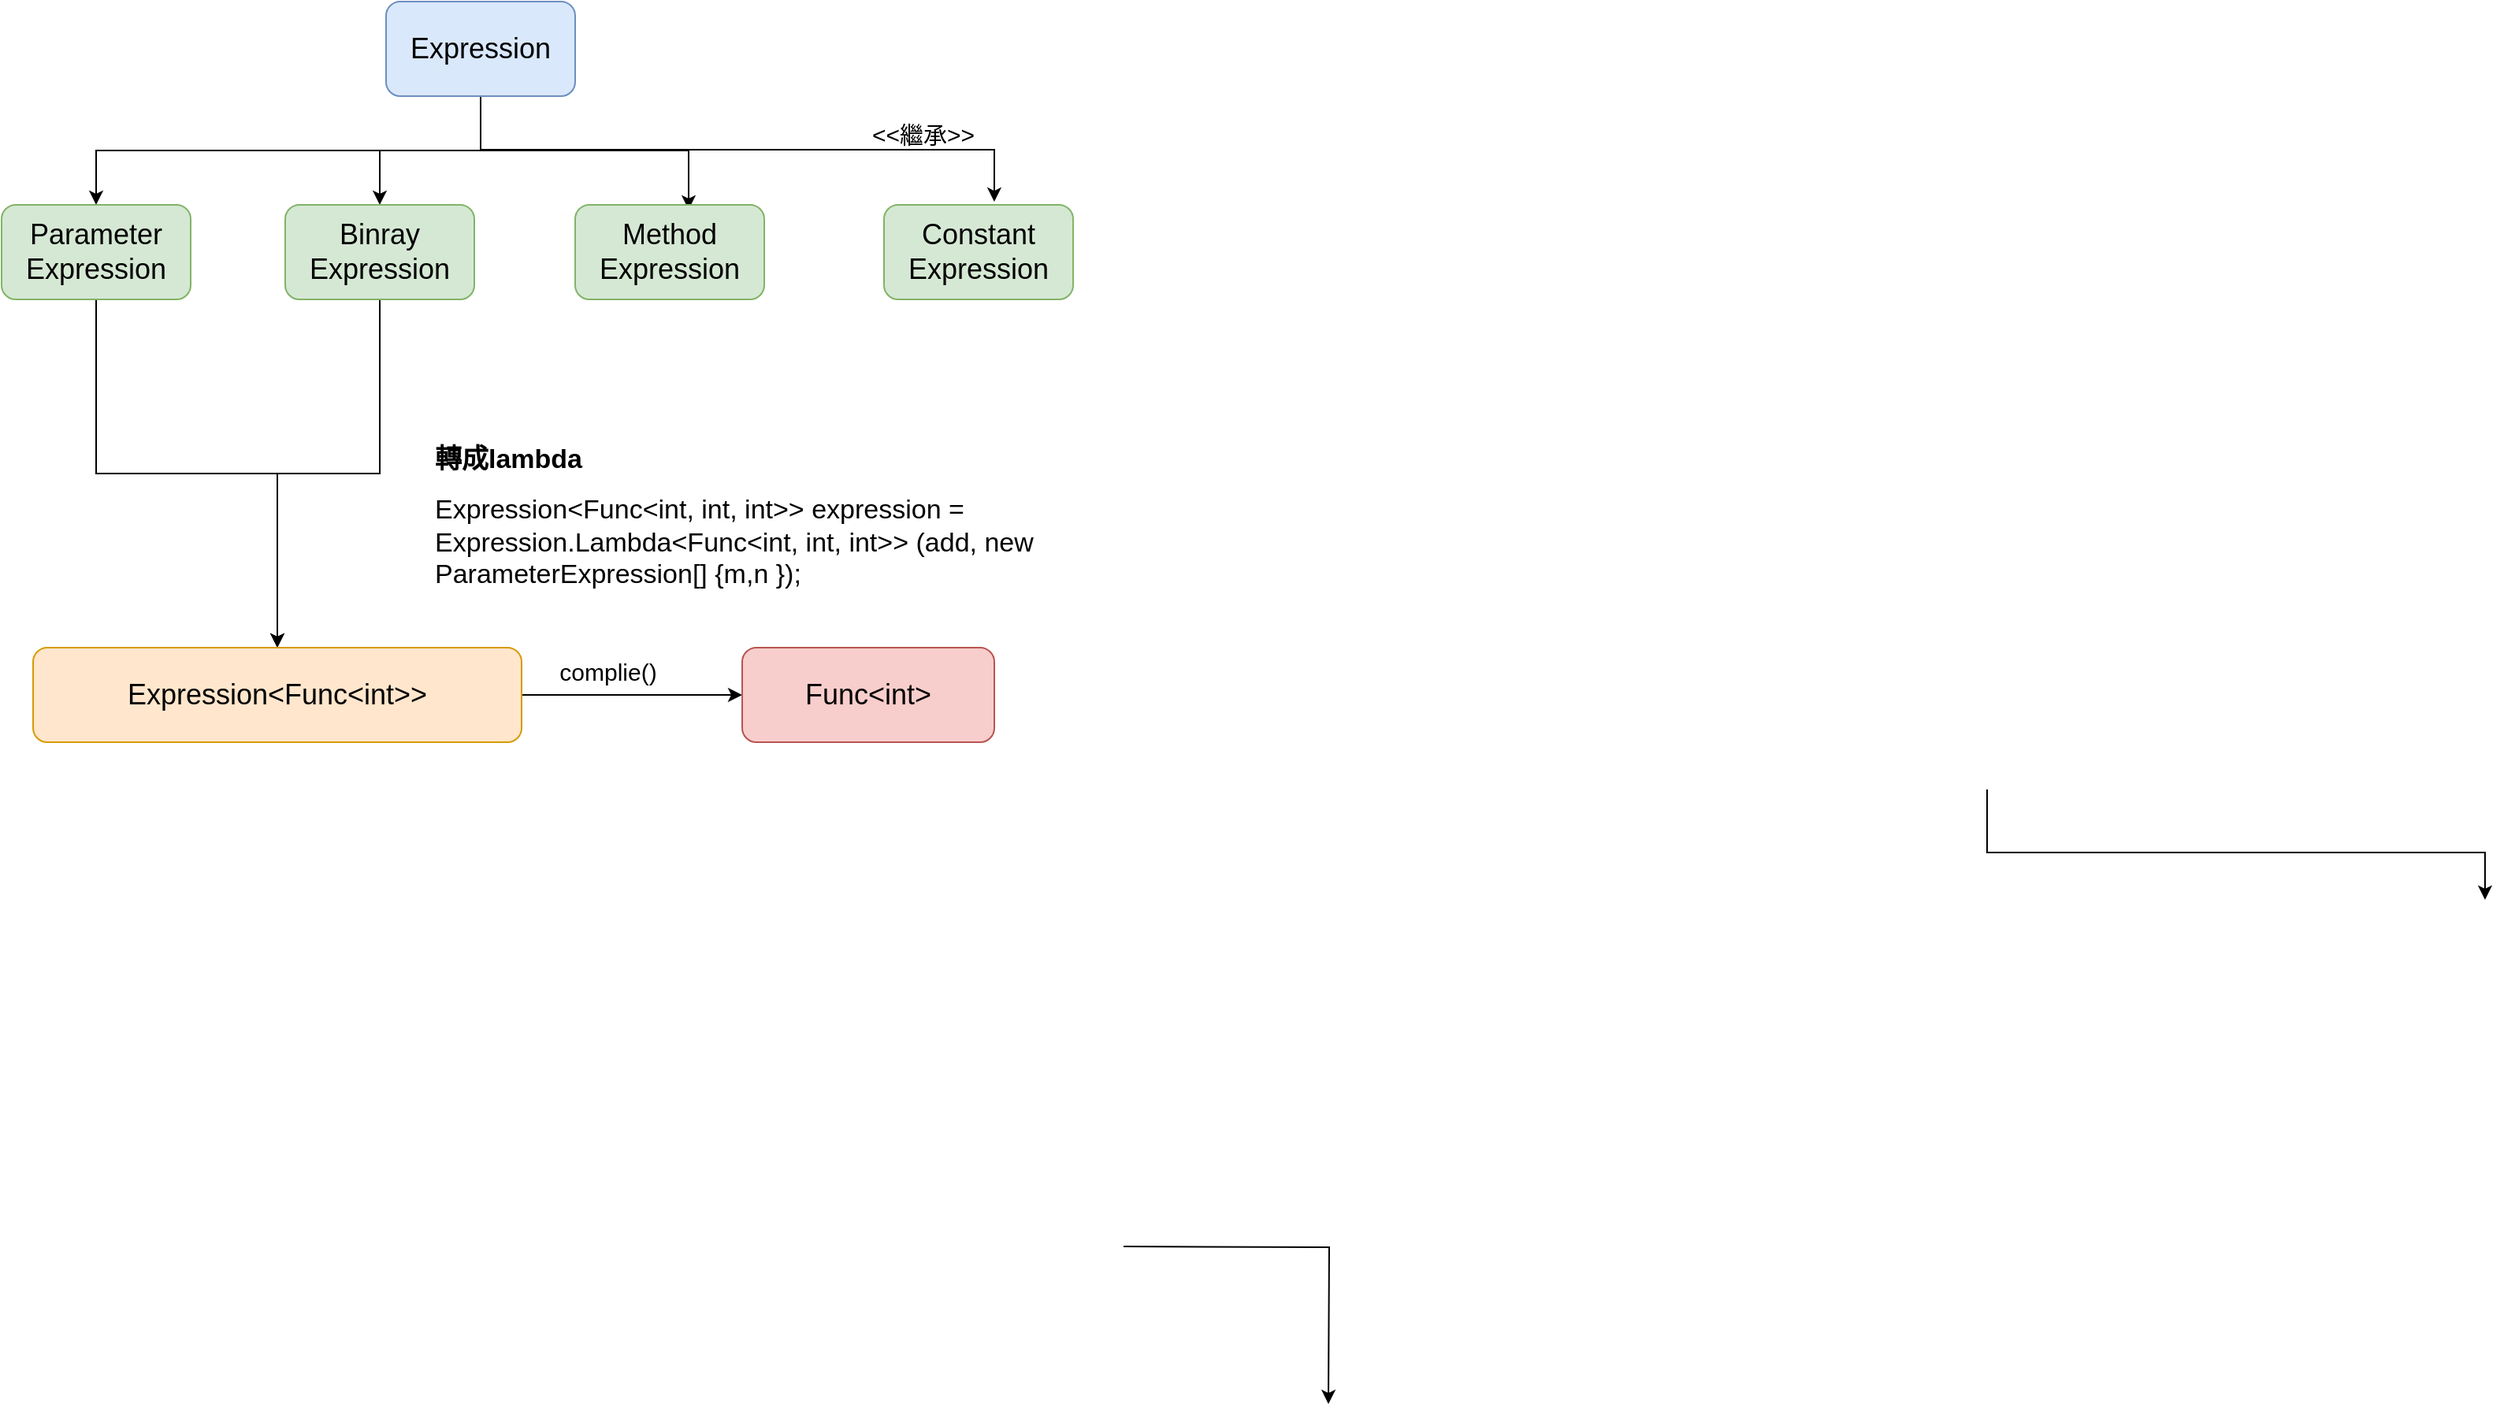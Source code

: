<mxfile version="21.3.7" type="device">
  <diagram name="第 1 页" id="oL5g_USRikOiAwv-hAsX">
    <mxGraphModel dx="1434" dy="750" grid="1" gridSize="10" guides="1" tooltips="1" connect="1" arrows="1" fold="1" page="1" pageScale="1" pageWidth="827" pageHeight="1169" math="0" shadow="0">
      <root>
        <mxCell id="0" />
        <mxCell id="1" parent="0" />
        <mxCell id="6S58_YGd1pnWiss6_wTZ-6" style="edgeStyle=orthogonalEdgeStyle;rounded=0;orthogonalLoop=1;jettySize=auto;html=1;exitX=0.5;exitY=1;exitDx=0;exitDy=0;" edge="1" parent="1" source="6S58_YGd1pnWiss6_wTZ-1" target="6S58_YGd1pnWiss6_wTZ-2">
          <mxGeometry relative="1" as="geometry" />
        </mxCell>
        <mxCell id="6S58_YGd1pnWiss6_wTZ-7" style="edgeStyle=orthogonalEdgeStyle;rounded=0;orthogonalLoop=1;jettySize=auto;html=1;entryX=0.5;entryY=0;entryDx=0;entryDy=0;" edge="1" parent="1" source="6S58_YGd1pnWiss6_wTZ-1" target="6S58_YGd1pnWiss6_wTZ-3">
          <mxGeometry relative="1" as="geometry" />
        </mxCell>
        <mxCell id="6S58_YGd1pnWiss6_wTZ-8" style="edgeStyle=orthogonalEdgeStyle;rounded=0;orthogonalLoop=1;jettySize=auto;html=1;entryX=0.6;entryY=0.05;entryDx=0;entryDy=0;entryPerimeter=0;" edge="1" parent="1" source="6S58_YGd1pnWiss6_wTZ-1" target="6S58_YGd1pnWiss6_wTZ-4">
          <mxGeometry relative="1" as="geometry" />
        </mxCell>
        <mxCell id="6S58_YGd1pnWiss6_wTZ-9" style="edgeStyle=orthogonalEdgeStyle;rounded=0;orthogonalLoop=1;jettySize=auto;html=1;" edge="1" parent="1">
          <mxGeometry relative="1" as="geometry">
            <mxPoint x="1430" y="540" as="sourcePoint" />
            <mxPoint x="1746" y="610" as="targetPoint" />
            <Array as="points">
              <mxPoint x="1430" y="580" />
              <mxPoint x="1746" y="580" />
            </Array>
          </mxGeometry>
        </mxCell>
        <mxCell id="6S58_YGd1pnWiss6_wTZ-11" style="edgeStyle=orthogonalEdgeStyle;rounded=0;orthogonalLoop=1;jettySize=auto;html=1;entryX=0.583;entryY=-0.033;entryDx=0;entryDy=0;entryPerimeter=0;" edge="1" parent="1" target="6S58_YGd1pnWiss6_wTZ-5">
          <mxGeometry relative="1" as="geometry">
            <mxPoint x="474" y="99" as="sourcePoint" />
            <mxPoint x="783.04" y="169.98" as="targetPoint" />
            <Array as="points">
              <mxPoint x="474" y="134" />
              <mxPoint x="800" y="134" />
            </Array>
          </mxGeometry>
        </mxCell>
        <mxCell id="6S58_YGd1pnWiss6_wTZ-1" value="Expression" style="rounded=1;whiteSpace=wrap;html=1;fontSize=18;fillColor=#dae8fc;strokeColor=#6c8ebf;" vertex="1" parent="1">
          <mxGeometry x="414" y="40" width="120" height="60" as="geometry" />
        </mxCell>
        <mxCell id="6S58_YGd1pnWiss6_wTZ-18" style="edgeStyle=orthogonalEdgeStyle;rounded=0;orthogonalLoop=1;jettySize=auto;html=1;exitX=0.5;exitY=1;exitDx=0;exitDy=0;" edge="1" parent="1">
          <mxGeometry relative="1" as="geometry">
            <mxPoint x="1012" y="930" as="targetPoint" />
            <mxPoint x="882" y="830" as="sourcePoint" />
          </mxGeometry>
        </mxCell>
        <mxCell id="6S58_YGd1pnWiss6_wTZ-19" style="edgeStyle=orthogonalEdgeStyle;rounded=0;orthogonalLoop=1;jettySize=auto;html=1;entryX=0.5;entryY=0;entryDx=0;entryDy=0;" edge="1" parent="1" source="6S58_YGd1pnWiss6_wTZ-2" target="6S58_YGd1pnWiss6_wTZ-12">
          <mxGeometry relative="1" as="geometry" />
        </mxCell>
        <mxCell id="6S58_YGd1pnWiss6_wTZ-2" value="Parameter&lt;br&gt;Expression" style="rounded=1;whiteSpace=wrap;html=1;fontSize=18;fillColor=#d5e8d4;strokeColor=#82b366;" vertex="1" parent="1">
          <mxGeometry x="170" y="169" width="120" height="60" as="geometry" />
        </mxCell>
        <mxCell id="6S58_YGd1pnWiss6_wTZ-17" style="edgeStyle=orthogonalEdgeStyle;rounded=0;orthogonalLoop=1;jettySize=auto;html=1;exitX=0.5;exitY=1;exitDx=0;exitDy=0;entryX=0.5;entryY=0;entryDx=0;entryDy=0;" edge="1" parent="1" source="6S58_YGd1pnWiss6_wTZ-3" target="6S58_YGd1pnWiss6_wTZ-12">
          <mxGeometry relative="1" as="geometry" />
        </mxCell>
        <mxCell id="6S58_YGd1pnWiss6_wTZ-3" value="Binray&lt;br&gt;Expression" style="rounded=1;whiteSpace=wrap;html=1;fontSize=18;fillColor=#d5e8d4;strokeColor=#82b366;" vertex="1" parent="1">
          <mxGeometry x="350" y="169" width="120" height="60" as="geometry" />
        </mxCell>
        <mxCell id="6S58_YGd1pnWiss6_wTZ-4" value="Method&lt;br&gt;Expression" style="rounded=1;whiteSpace=wrap;html=1;fontSize=18;fillColor=#d5e8d4;strokeColor=#82b366;" vertex="1" parent="1">
          <mxGeometry x="534" y="169" width="120" height="60" as="geometry" />
        </mxCell>
        <mxCell id="6S58_YGd1pnWiss6_wTZ-5" value="Constant&lt;br&gt;Expression" style="rounded=1;whiteSpace=wrap;html=1;fontSize=18;fillColor=#d5e8d4;strokeColor=#82b366;" vertex="1" parent="1">
          <mxGeometry x="730" y="169" width="120" height="60" as="geometry" />
        </mxCell>
        <mxCell id="6S58_YGd1pnWiss6_wTZ-20" style="edgeStyle=orthogonalEdgeStyle;rounded=0;orthogonalLoop=1;jettySize=auto;html=1;entryX=0;entryY=0.5;entryDx=0;entryDy=0;" edge="1" parent="1" source="6S58_YGd1pnWiss6_wTZ-12" target="6S58_YGd1pnWiss6_wTZ-13">
          <mxGeometry relative="1" as="geometry" />
        </mxCell>
        <mxCell id="6S58_YGd1pnWiss6_wTZ-12" value="Expression&amp;lt;Func&amp;lt;int&amp;gt;&amp;gt;" style="rounded=1;whiteSpace=wrap;html=1;fillColor=#ffe6cc;strokeColor=#d79b00;fontSize=18;" vertex="1" parent="1">
          <mxGeometry x="190" y="450" width="310" height="60" as="geometry" />
        </mxCell>
        <mxCell id="6S58_YGd1pnWiss6_wTZ-13" value="Func&amp;lt;int&amp;gt;" style="rounded=1;whiteSpace=wrap;html=1;fillColor=#f8cecc;strokeColor=#b85450;fontSize=18;" vertex="1" parent="1">
          <mxGeometry x="640" y="450" width="160" height="60" as="geometry" />
        </mxCell>
        <mxCell id="6S58_YGd1pnWiss6_wTZ-15" value="&amp;lt;&amp;lt;繼承&amp;gt;&amp;gt;" style="text;html=1;strokeColor=none;fillColor=none;align=center;verticalAlign=middle;whiteSpace=wrap;rounded=0;fontSize=15;" vertex="1" parent="1">
          <mxGeometry x="710" y="109" width="90" height="30" as="geometry" />
        </mxCell>
        <mxCell id="6S58_YGd1pnWiss6_wTZ-21" value="&lt;h1 style=&quot;font-size: 17px;&quot;&gt;轉成lambda&lt;/h1&gt;&lt;div&gt;&lt;div&gt;Expression&amp;lt;Func&amp;lt;int, int, int&amp;gt;&amp;gt; expression = Expression.Lambda&amp;lt;Func&amp;lt;int, int, int&amp;gt;&amp;gt;&amp;nbsp;&lt;span style=&quot;background-color: initial;&quot;&gt;(add, new ParameterExpression[] {m,n });&lt;/span&gt;&lt;/div&gt;&lt;/div&gt;" style="text;html=1;strokeColor=none;fillColor=none;spacing=5;spacingTop=-20;whiteSpace=wrap;overflow=hidden;rounded=0;fontSize=17;" vertex="1" parent="1">
          <mxGeometry x="440" y="320" width="460" height="120" as="geometry" />
        </mxCell>
        <mxCell id="6S58_YGd1pnWiss6_wTZ-22" value="complie()" style="text;html=1;strokeColor=none;fillColor=none;align=center;verticalAlign=middle;whiteSpace=wrap;rounded=0;fontSize=15;" vertex="1" parent="1">
          <mxGeometry x="510" y="450" width="90" height="30" as="geometry" />
        </mxCell>
      </root>
    </mxGraphModel>
  </diagram>
</mxfile>
